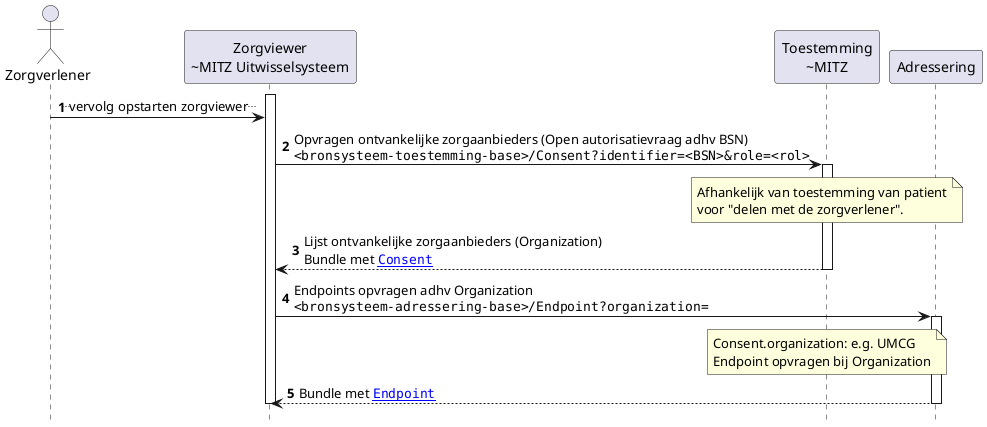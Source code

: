 @startuml
hide footbox
autonumber

actor Zorgverlener
participant "Zorgviewer\n~MITZ Uitwisselsysteem" as Zorgviewer
participant "Toestemming\n~MITZ" as Toestemming
participant Adressering

activate Zorgviewer
Zorgverlener->Zorgviewer: ..vervolg opstarten zorgviewer..
Zorgviewer->Toestemming: Opvragen ontvankelijke zorgaanbieders (Open autorisatievraag adhv BSN)\n""<bronsysteem-toestemming-base>/Consent?identifier=<BSN>&role=<rol>""
note over Toestemming: Afhankelijk van toestemming van patient\nvoor "delen met de zorgverlener".
activate Toestemming
Toestemming-->Zorgviewer: Lijst ontvankelijke zorgaanbieders (Organization)\nBundle met ""[[StructureDefinition-Consent.html Consent]]""
deactivate Toestemming

Zorgviewer->Adressering: Endpoints opvragen adhv Organization\n""<bronsysteem-adressering-base>/Endpoint?organization=""
note over Toestemming
  Consent.organization: e.g. UMCG
  Endpoint opvragen bij Organization
end note
activate Adressering
Adressering-->Zorgviewer: Bundle met ""[[StructureDefinition-Endpoint.html Endpoint]]""
deactivate Adressering

deactivate Zorgviewer

@enduml